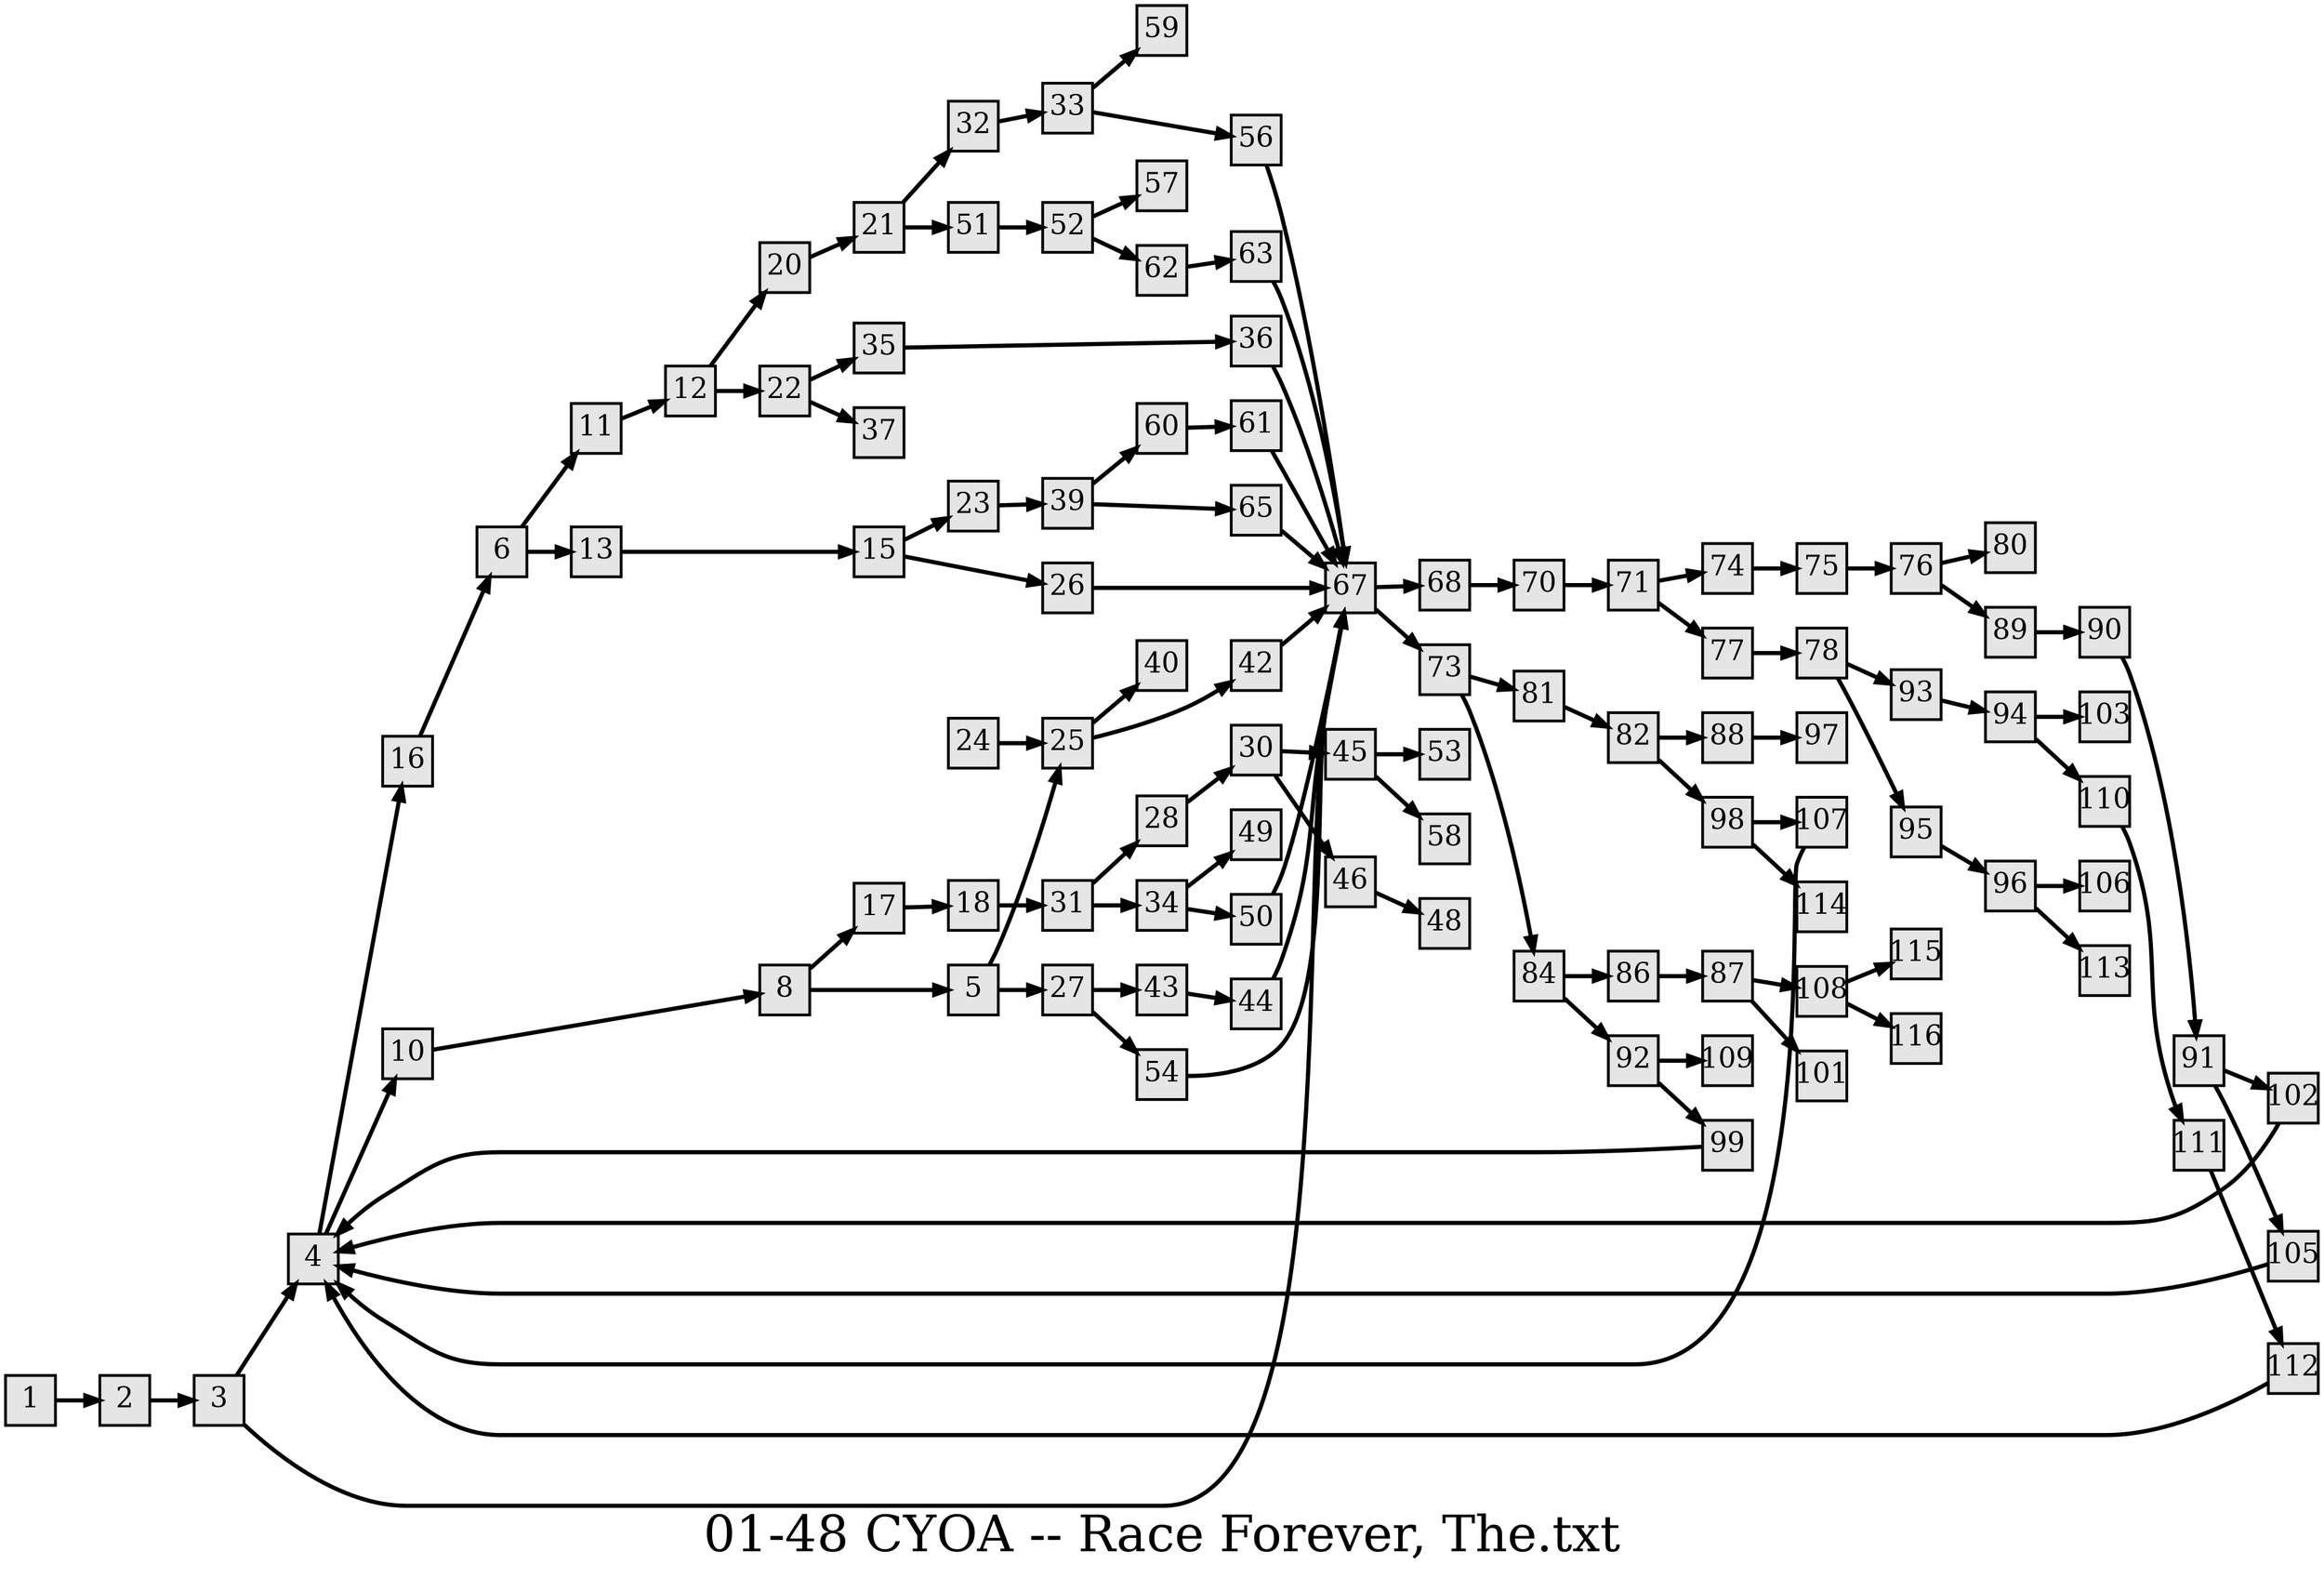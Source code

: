 digraph g{
  graph [ label="01-48 CYOA -- Race Forever, The.txt" rankdir=LR, ordering=out, fontsize=36, nodesep="0.35", ranksep="0.45"];
  node  [shape=rect, penwidth=2, fontsize=20, style=filled, fillcolor=grey90, margin="0,0", labelfloat=true, regular=true, fixedsize=true];
  edge  [labelfloat=true, penwidth=3, fontsize=12];

  1 -> 2;
  2 -> 3;
  3 -> 4;
  3 -> 67;
  4 -> 16;
  4 -> 10;
  5 -> 25;
  5 -> 27;
  6 -> 11;
  6 -> 13;
  8 -> 17;
  8 -> 5;
  10 -> 8;
  11 -> 12;
  12 -> 20;
  12 -> 22;
  13 -> 15;
  15 -> 23;
  15 -> 26;
  16 -> 6;
  17 -> 18;
  18 -> 31;
  20 -> 21;
  21 -> 32;
  21 -> 51;
  22 -> 35;
  22 -> 37;
  23 -> 39;
  24 -> 25;
  25 -> 40;
  25 -> 42;
  26 -> 67;
  27 -> 43;
  27 -> 54;
  28 -> 30;
  30 -> 45;
  30 -> 46;
  31 -> 28;
  31 -> 34;
  32 -> 33;
  33 -> 59;
  33 -> 56;
  34 -> 49;
  34 -> 50;
  35 -> 36;
  36 -> 67;
  39 -> 60;
  39 -> 65;
  42 -> 67;
  43 -> 44;
  44 -> 67;
  45 -> 53;
  45 -> 58;
  46 -> 48;
  50 -> 67;
  51 -> 52;
  52 -> 57;
  52 -> 62;
  54 -> 67;
  56 -> 67;
  60 -> 61;
  61 -> 67;
  62 -> 63;
  63 -> 67;
  65 -> 67;
  67 -> 68;
  67 -> 73;
  68 -> 70;
  70 -> 71;
  71 -> 74;
  71 -> 77;
  73 -> 81;
  73 -> 84;
  74 -> 75;
  75 -> 76;
  76 -> 80;
  76 -> 89;
  77 -> 78;
  78 -> 93;
  78 -> 95;
  81 -> 82;
  82 -> 88;
  82 -> 98;
  84 -> 86;
  84 -> 92;
  86 -> 87;
  87 -> 108;
  87 -> 101;
  88 -> 97;
  89 -> 90;
  90 -> 91;
  91 -> 102;
  91 -> 105;
  92 -> 109;
  92 -> 99;
  93 -> 94;
  94 -> 103;
  94 -> 110;
  95 -> 96;
  96 -> 106;
  96 -> 113;
  98 -> 107;
  98 -> 114;
  99 -> 4;
  102 -> 4;
  105 -> 4;
  107 -> 4;
  108 -> 115;
  108 -> 116;
  110 -> 111;
  111 -> 112;
  112 -> 4;
}

